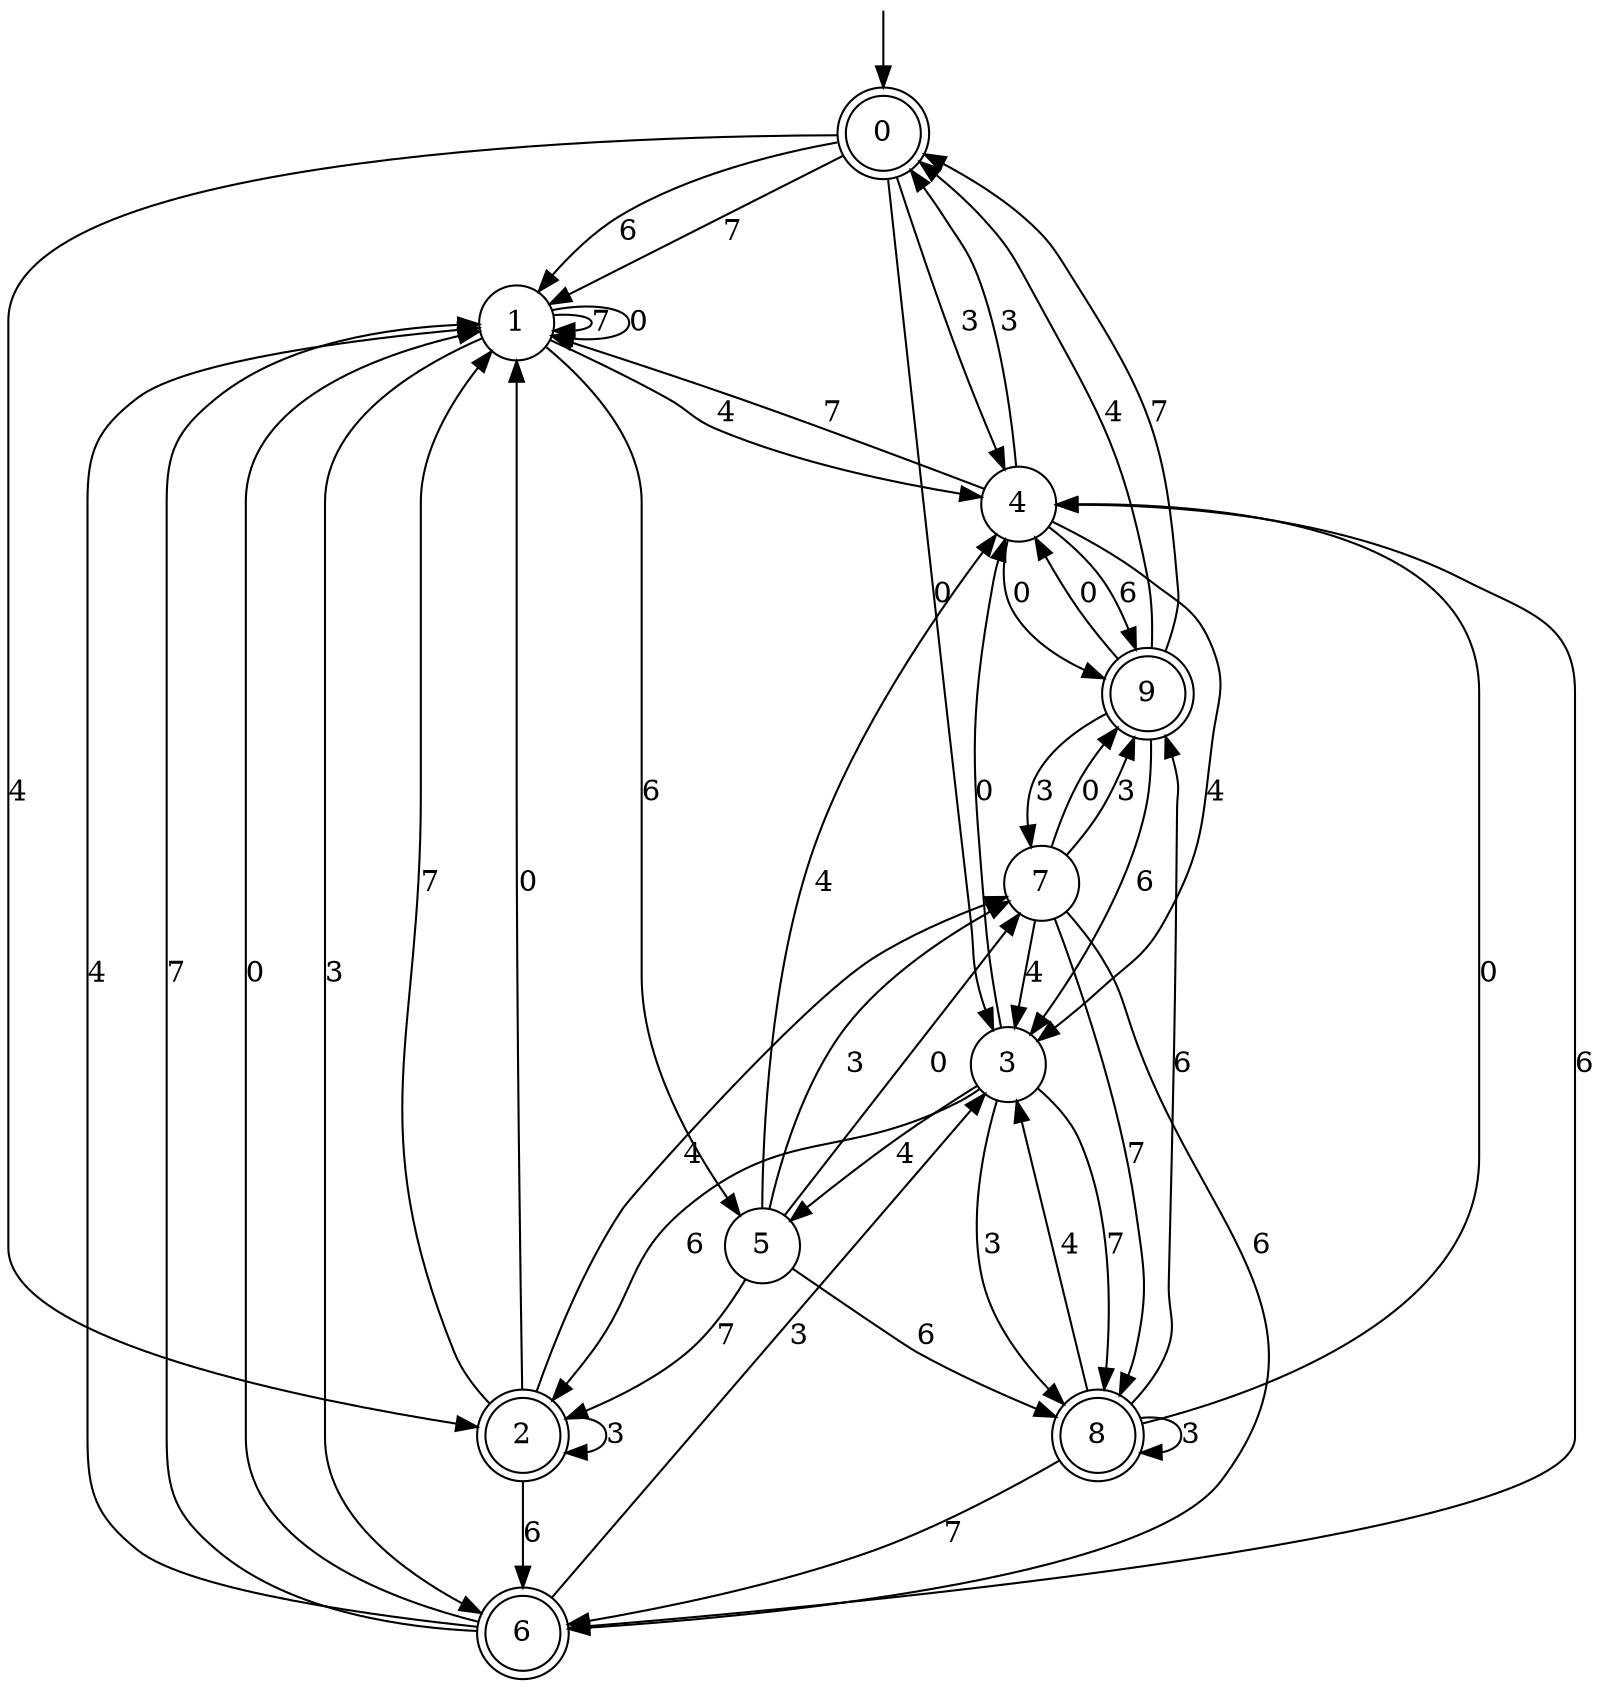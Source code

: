 digraph g {

	s0 [shape="doublecircle" label="0"];
	s1 [shape="circle" label="1"];
	s2 [shape="doublecircle" label="2"];
	s3 [shape="circle" label="3"];
	s4 [shape="circle" label="4"];
	s5 [shape="circle" label="5"];
	s6 [shape="doublecircle" label="6"];
	s7 [shape="circle" label="7"];
	s8 [shape="doublecircle" label="8"];
	s9 [shape="doublecircle" label="9"];
	s0 -> s1 [label="6"];
	s0 -> s2 [label="4"];
	s0 -> s1 [label="7"];
	s0 -> s3 [label="0"];
	s0 -> s4 [label="3"];
	s1 -> s5 [label="6"];
	s1 -> s4 [label="4"];
	s1 -> s1 [label="7"];
	s1 -> s1 [label="0"];
	s1 -> s6 [label="3"];
	s2 -> s6 [label="6"];
	s2 -> s7 [label="4"];
	s2 -> s1 [label="7"];
	s2 -> s1 [label="0"];
	s2 -> s2 [label="3"];
	s3 -> s2 [label="6"];
	s3 -> s5 [label="4"];
	s3 -> s8 [label="7"];
	s3 -> s4 [label="0"];
	s3 -> s8 [label="3"];
	s4 -> s9 [label="6"];
	s4 -> s3 [label="4"];
	s4 -> s1 [label="7"];
	s4 -> s9 [label="0"];
	s4 -> s0 [label="3"];
	s5 -> s8 [label="6"];
	s5 -> s4 [label="4"];
	s5 -> s2 [label="7"];
	s5 -> s7 [label="0"];
	s5 -> s7 [label="3"];
	s6 -> s4 [label="6"];
	s6 -> s1 [label="4"];
	s6 -> s1 [label="7"];
	s6 -> s1 [label="0"];
	s6 -> s3 [label="3"];
	s7 -> s6 [label="6"];
	s7 -> s3 [label="4"];
	s7 -> s8 [label="7"];
	s7 -> s9 [label="0"];
	s7 -> s9 [label="3"];
	s8 -> s9 [label="6"];
	s8 -> s3 [label="4"];
	s8 -> s6 [label="7"];
	s8 -> s4 [label="0"];
	s8 -> s8 [label="3"];
	s9 -> s3 [label="6"];
	s9 -> s0 [label="4"];
	s9 -> s0 [label="7"];
	s9 -> s4 [label="0"];
	s9 -> s7 [label="3"];

__start0 [label="" shape="none" width="0" height="0"];
__start0 -> s0;

}

